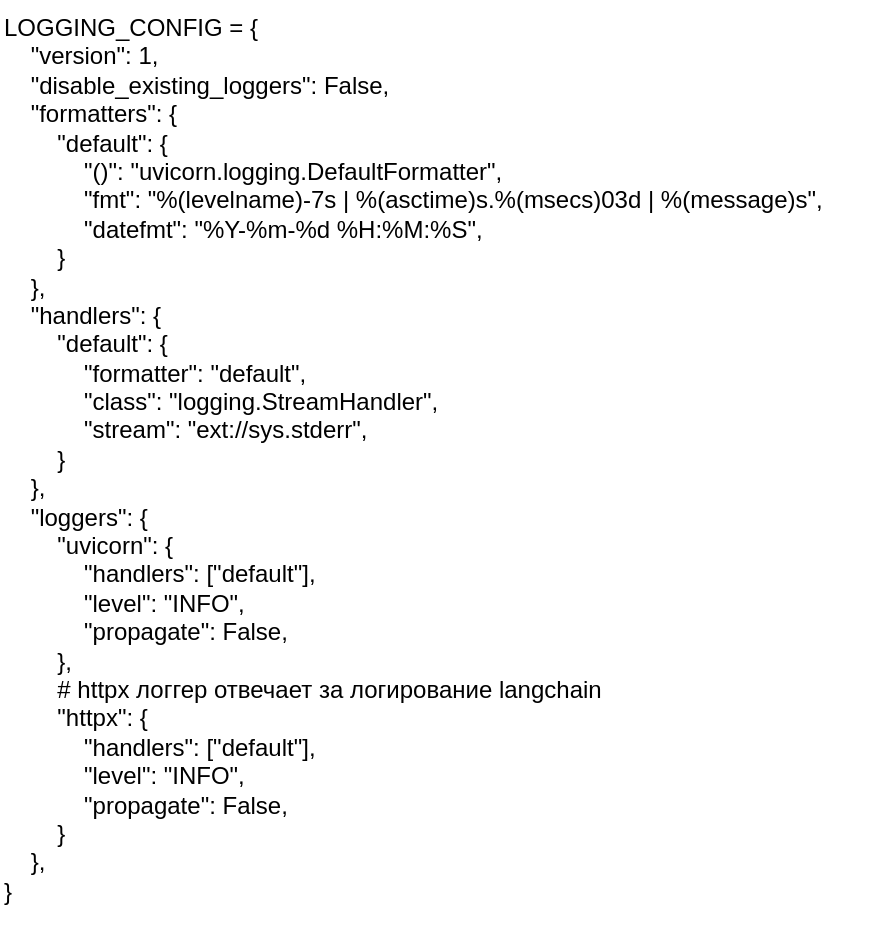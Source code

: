 <mxfile version="27.2.0">
  <diagram name="Страница — 1" id="WULPb32uHRo-QUS4CWuH">
    <mxGraphModel dx="1372" dy="743" grid="1" gridSize="10" guides="1" tooltips="1" connect="1" arrows="1" fold="1" page="1" pageScale="1" pageWidth="3300" pageHeight="4681" math="0" shadow="0">
      <root>
        <mxCell id="0" />
        <mxCell id="1" parent="0" />
        <UserObject label="LOGGING_CONFIG = {&#xa;    &quot;version&quot;: 1,&#xa;    &quot;disable_existing_loggers&quot;: False,&#xa;    &quot;formatters&quot;: {&#xa;        &quot;default&quot;: {&#xa;            &quot;()&quot;: &quot;uvicorn.logging.DefaultFormatter&quot;,&#xa;            &quot;fmt&quot;: &quot;%(levelname)-7s | %(asctime)s.%(msecs)03d | %(message)s&quot;,&#xa;            &quot;datefmt&quot;: &quot;%Y-%m-%d %H:%M:%S&quot;,&#xa;        }&#xa;    },&#xa;    &quot;handlers&quot;: {&#xa;        &quot;default&quot;: {&#xa;            &quot;formatter&quot;: &quot;default&quot;,&#xa;            &quot;class&quot;: &quot;logging.StreamHandler&quot;,&#xa;            &quot;stream&quot;: &quot;ext://sys.stderr&quot;,&#xa;        }&#xa;    },&#xa;    &quot;loggers&quot;: {&#xa;        &quot;uvicorn&quot;: {&#xa;            &quot;handlers&quot;: [&quot;default&quot;],&#xa;            &quot;level&quot;: &quot;INFO&quot;,&#xa;            &quot;propagate&quot;: False,&#xa;        },&#xa;        # httpx логгер отвечает за логирование langchain&#xa;        &quot;httpx&quot;: {&#xa;            &quot;handlers&quot;: [&quot;default&quot;],&#xa;            &quot;level&quot;: &quot;INFO&quot;,&#xa;            &quot;propagate&quot;: False,&#xa;        }&#xa;    },&#xa;}" link="LOGGING_CONFIG = {&#xa;    &quot;version&quot;: 1,&#xa;    &quot;disable_existing_loggers&quot;: False,&#xa;    &quot;formatters&quot;: {&#xa;        &quot;default&quot;: {&#xa;            &quot;()&quot;: &quot;uvicorn.logging.DefaultFormatter&quot;,&#xa;            &quot;fmt&quot;: &quot;%(levelname)-7s | %(asctime)s.%(msecs)03d | %(message)s&quot;,&#xa;            &quot;datefmt&quot;: &quot;%Y-%m-%d %H:%M:%S&quot;,&#xa;        }&#xa;    },&#xa;    &quot;handlers&quot;: {&#xa;        &quot;default&quot;: {&#xa;            &quot;formatter&quot;: &quot;default&quot;,&#xa;            &quot;class&quot;: &quot;logging.StreamHandler&quot;,&#xa;            &quot;stream&quot;: &quot;ext://sys.stderr&quot;,&#xa;        }&#xa;    },&#xa;    &quot;loggers&quot;: {&#xa;        &quot;uvicorn&quot;: {&#xa;            &quot;handlers&quot;: [&quot;default&quot;],&#xa;            &quot;level&quot;: &quot;INFO&quot;,&#xa;            &quot;propagate&quot;: False,&#xa;        },&#xa;        # httpx логгер отвечает за логирование langchain&#xa;        &quot;httpx&quot;: {&#xa;            &quot;handlers&quot;: [&quot;default&quot;],&#xa;            &quot;level&quot;: &quot;INFO&quot;,&#xa;            &quot;propagate&quot;: False,&#xa;        }&#xa;    },&#xa;}" id="SYt-TXJ_Hw24SwqiqHZK-21">
          <mxCell style="text;whiteSpace=wrap;" vertex="1" parent="1">
            <mxGeometry x="40" y="50" width="440" height="470" as="geometry" />
          </mxCell>
        </UserObject>
      </root>
    </mxGraphModel>
  </diagram>
</mxfile>
